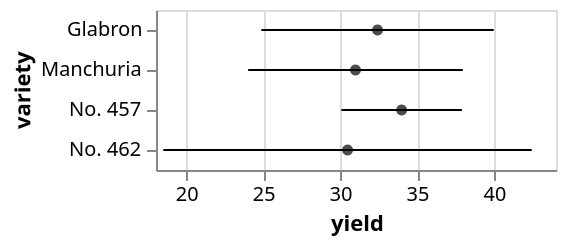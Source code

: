{
  "$schema": "https://vega.github.io/schema/vega/v5.json",
  "background": "white",
  "padding": 5,
  "width": 200,
  "style": "cell",
  "data": [
    {
      "name": "source_0",
      "values": [
        {"yield_error": 7.5522, "yield_center": 32.4, "variety": "Glabron"},
        {
          "yield_error": 6.9775,
          "yield_center": 30.96667,
          "variety": "Manchuria"
        },
        {
          "yield_error": 3.9167,
          "yield_center": 33.966665,
          "variety": "No. 457"
        },
        {"yield_error": 11.9732, "yield_center": 30.45, "variety": "No. 462"}
      ]
    },
    {
      "name": "data_1",
      "source": "source_0",
      "transform": [
        {
          "type": "formula",
          "expr": "datum[\"yield_center\"] + datum[\"yield_error\"]",
          "as": "upper_yield_center"
        },
        {
          "type": "formula",
          "expr": "datum[\"yield_center\"] - datum[\"yield_error\"]",
          "as": "lower_yield_center"
        },
        {
          "type": "filter",
          "expr": "isValid(datum[\"lower_yield_center\"]) && isFinite(+datum[\"lower_yield_center\"])"
        }
      ]
    },
    {
      "name": "data_2",
      "source": "source_0",
      "transform": [
        {
          "type": "filter",
          "expr": "isValid(datum[\"yield_center\"]) && isFinite(+datum[\"yield_center\"])"
        }
      ]
    }
  ],
  "signals": [
    {"name": "y_step", "value": 20},
    {"name": "height", "update": "bandspace(domain('y').length, 0, 0) * y_step"}
  ],
  "marks": [
    {
      "name": "layer_0_marks",
      "type": "rule",
      "style": ["rule", "errorbar-rule"],
      "from": {"data": "data_1"},
      "encode": {
        "update": {
          "ariaRoleDescription": {"value": "errorbar"},
          "stroke": {"value": "black"},
          "tooltip": {
            "signal": "{\"yield_center\": !isValid(datum[\"yield_center\"]) || !isFinite(+datum[\"yield_center\"]) ? \"\" + datum[\"yield_center\"] : format(datum[\"yield_center\"], \"\"), \"yield_center + yield_error\": !isValid(datum[\"upper_yield_center\"]) || !isFinite(+datum[\"upper_yield_center\"]) ? \"\" + datum[\"upper_yield_center\"] : format(datum[\"upper_yield_center\"], \"\"), \"yield_center - yield_error\": !isValid(datum[\"lower_yield_center\"]) || !isFinite(+datum[\"lower_yield_center\"]) ? \"\" + datum[\"lower_yield_center\"] : format(datum[\"lower_yield_center\"], \"\"), \"variety\": \"\" + datum[\"variety\"]}"
          },
          "description": {
            "signal": "\"yield: \" + (!isValid(datum[\"lower_yield_center\"]) || !isFinite(+datum[\"lower_yield_center\"]) ? \"\" + datum[\"lower_yield_center\"] : format(datum[\"lower_yield_center\"], \"\")) + \"; variety: \" + (\"\" + datum[\"variety\"]) + \"; upper_yield_center: \" + (!isValid(datum[\"upper_yield_center\"]) || !isFinite(+datum[\"upper_yield_center\"]) ? \"\" + datum[\"upper_yield_center\"] : format(datum[\"upper_yield_center\"], \"\")) + \"; yield_center: \" + (!isValid(datum[\"yield_center\"]) || !isFinite(+datum[\"yield_center\"]) ? \"\" + datum[\"yield_center\"] : format(datum[\"yield_center\"], \"\")) + \"; yield_center + yield_error: \" + (!isValid(datum[\"upper_yield_center\"]) || !isFinite(+datum[\"upper_yield_center\"]) ? \"\" + datum[\"upper_yield_center\"] : format(datum[\"upper_yield_center\"], \"\")) + \"; yield_center - yield_error: \" + (!isValid(datum[\"lower_yield_center\"]) || !isFinite(+datum[\"lower_yield_center\"]) ? \"\" + datum[\"lower_yield_center\"] : format(datum[\"lower_yield_center\"], \"\"))"
          },
          "x": {"scale": "x", "field": "lower_yield_center"},
          "x2": {"scale": "x", "field": "upper_yield_center"},
          "y": {"scale": "y", "field": "variety", "band": 0.5}
        }
      }
    },
    {
      "name": "layer_1_marks",
      "type": "symbol",
      "style": ["point"],
      "from": {"data": "data_2"},
      "encode": {
        "update": {
          "opacity": {"value": 0.7},
          "fill": {"value": "black"},
          "ariaRoleDescription": {"value": "point"},
          "description": {
            "signal": "\"yield_center: \" + (!isValid(datum[\"yield_center\"]) || !isFinite(+datum[\"yield_center\"]) ? \"\" + datum[\"yield_center\"] : format(datum[\"yield_center\"], \"\")) + \"; variety: \" + (\"\" + datum[\"variety\"])"
          },
          "x": {"scale": "x", "field": "yield_center"},
          "y": {"scale": "y", "field": "variety", "band": 0.5}
        }
      }
    }
  ],
  "scales": [
    {
      "name": "x",
      "type": "linear",
      "domain": {
        "fields": [
          {"data": "data_1", "field": "lower_yield_center"},
          {"data": "data_1", "field": "upper_yield_center"},
          {"data": "data_2", "field": "yield_center"}
        ]
      },
      "range": [0, {"signal": "width"}],
      "zero": false,
      "nice": true
    },
    {
      "name": "y",
      "type": "band",
      "domain": {
        "fields": [
          {"data": "data_1", "field": "variety"},
          {"data": "data_2", "field": "variety"}
        ],
        "sort": true
      },
      "range": {"step": {"signal": "y_step"}},
      "paddingInner": 0,
      "paddingOuter": 0
    }
  ],
  "axes": [
    {
      "scale": "x",
      "orient": "bottom",
      "gridScale": "y",
      "grid": true,
      "tickCount": {"signal": "ceil(width/40)"},
      "domain": false,
      "labels": false,
      "aria": false,
      "maxExtent": 0,
      "minExtent": 0,
      "ticks": false,
      "zindex": 0
    },
    {
      "scale": "x",
      "orient": "bottom",
      "grid": false,
      "title": "yield",
      "labelFlush": true,
      "labelOverlap": true,
      "tickCount": {"signal": "ceil(width/40)"},
      "zindex": 0
    },
    {
      "scale": "y",
      "orient": "left",
      "grid": false,
      "title": "variety",
      "zindex": 0
    }
  ]
}
